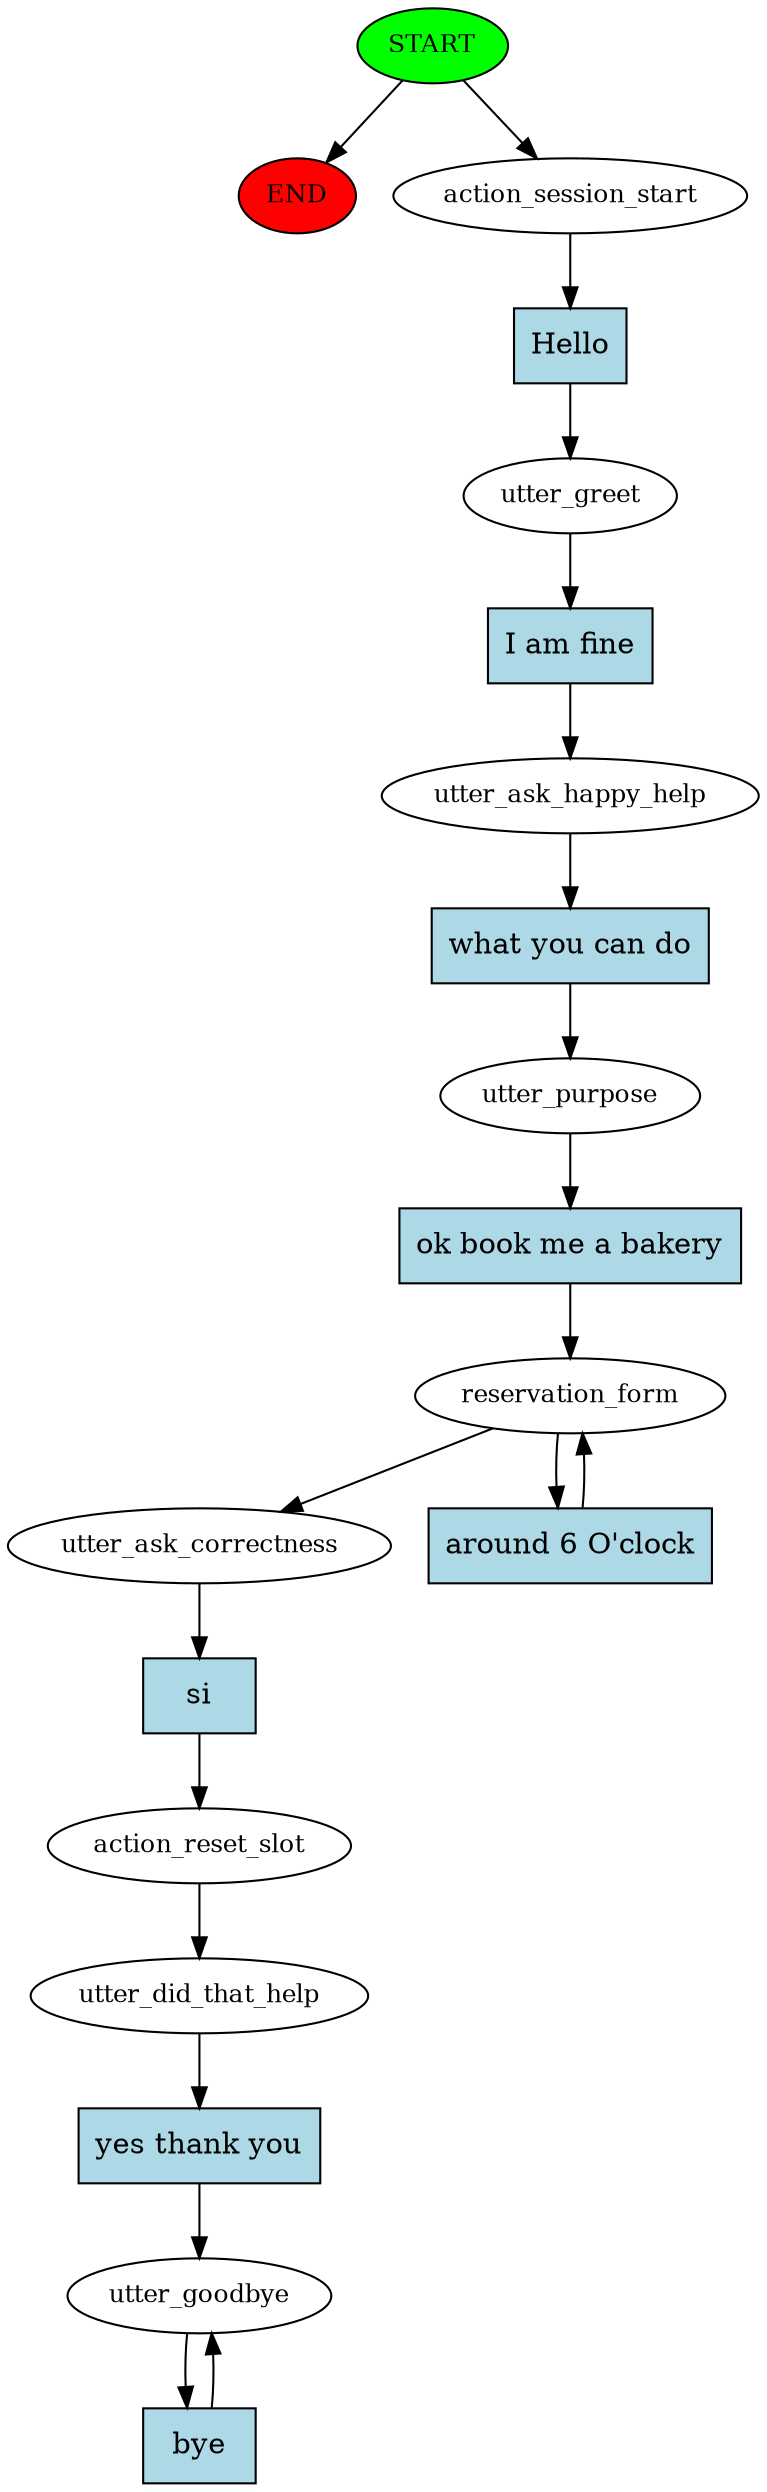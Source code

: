 digraph  {
0 [class="start active", fillcolor=green, fontsize=12, label=START, style=filled];
"-1" [class=end, fillcolor=red, fontsize=12, label=END, style=filled];
1 [class=active, fontsize=12, label=action_session_start];
2 [class=active, fontsize=12, label=utter_greet];
3 [class=active, fontsize=12, label=utter_ask_happy_help];
4 [class=active, fontsize=12, label=utter_purpose];
5 [class=active, fontsize=12, label=reservation_form];
9 [class=active, fontsize=12, label=utter_ask_correctness];
10 [class=active, fontsize=12, label=action_reset_slot];
11 [class=active, fontsize=12, label=utter_did_that_help];
12 [class="active dashed", fontsize=12, label=utter_goodbye];
14 [class="intent active", fillcolor=lightblue, label=Hello, shape=rect, style=filled];
15 [class="intent active", fillcolor=lightblue, label="I am fine", shape=rect, style=filled];
16 [class="intent active", fillcolor=lightblue, label="what you can do", shape=rect, style=filled];
17 [class="intent active", fillcolor=lightblue, label="ok book me a bakery", shape=rect, style=filled];
18 [class="intent active", fillcolor=lightblue, label="around 6 O'clock", shape=rect, style=filled];
19 [class="intent active", fillcolor=lightblue, label=si, shape=rect, style=filled];
20 [class="intent active", fillcolor=lightblue, label="yes thank you", shape=rect, style=filled];
21 [class="intent active", fillcolor=lightblue, label=bye, shape=rect, style=filled];
0 -> "-1"  [class="", key=NONE, label=""];
0 -> 1  [class=active, key=NONE, label=""];
1 -> 14  [class=active, key=0];
2 -> 15  [class=active, key=0];
3 -> 16  [class=active, key=0];
4 -> 17  [class=active, key=0];
5 -> 9  [class=active, key=NONE, label=""];
5 -> 18  [class=active, key=0];
9 -> 19  [class=active, key=0];
10 -> 11  [class=active, key=NONE, label=""];
11 -> 20  [class=active, key=0];
12 -> 21  [class=active, key=0];
14 -> 2  [class=active, key=0];
15 -> 3  [class=active, key=0];
16 -> 4  [class=active, key=0];
17 -> 5  [class=active, key=0];
18 -> 5  [class=active, key=0];
19 -> 10  [class=active, key=0];
20 -> 12  [class=active, key=0];
21 -> 12  [class=active, key=0];
}
